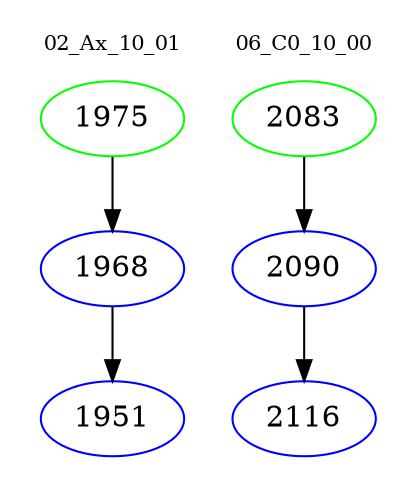 digraph{
subgraph cluster_0 {
color = white
label = "02_Ax_10_01";
fontsize=10;
T0_1975 [label="1975", color="green"]
T0_1975 -> T0_1968 [color="black"]
T0_1968 [label="1968", color="blue"]
T0_1968 -> T0_1951 [color="black"]
T0_1951 [label="1951", color="blue"]
}
subgraph cluster_1 {
color = white
label = "06_C0_10_00";
fontsize=10;
T1_2083 [label="2083", color="green"]
T1_2083 -> T1_2090 [color="black"]
T1_2090 [label="2090", color="blue"]
T1_2090 -> T1_2116 [color="black"]
T1_2116 [label="2116", color="blue"]
}
}
